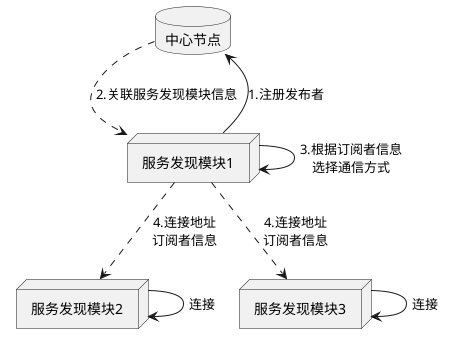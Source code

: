 @startuml

database 中心节点 as z
node 服务发现模块1 as s1
node 服务发现模块2 as s2
node 服务发现模块3 as s3

s1 --> z : 1.注册发布者
z ..> s1 : 2.关联服务发现模块信息 

s1 --> s1 : 3.根据订阅者信息\n选择通信方式

s1 ..> s2 : 4.连接地址\n订阅者信息
s1 ..> s3 : 4.连接地址\n订阅者信息

s2 --> s2 : 连接
s3 --> s3 : 连接
@enduml
